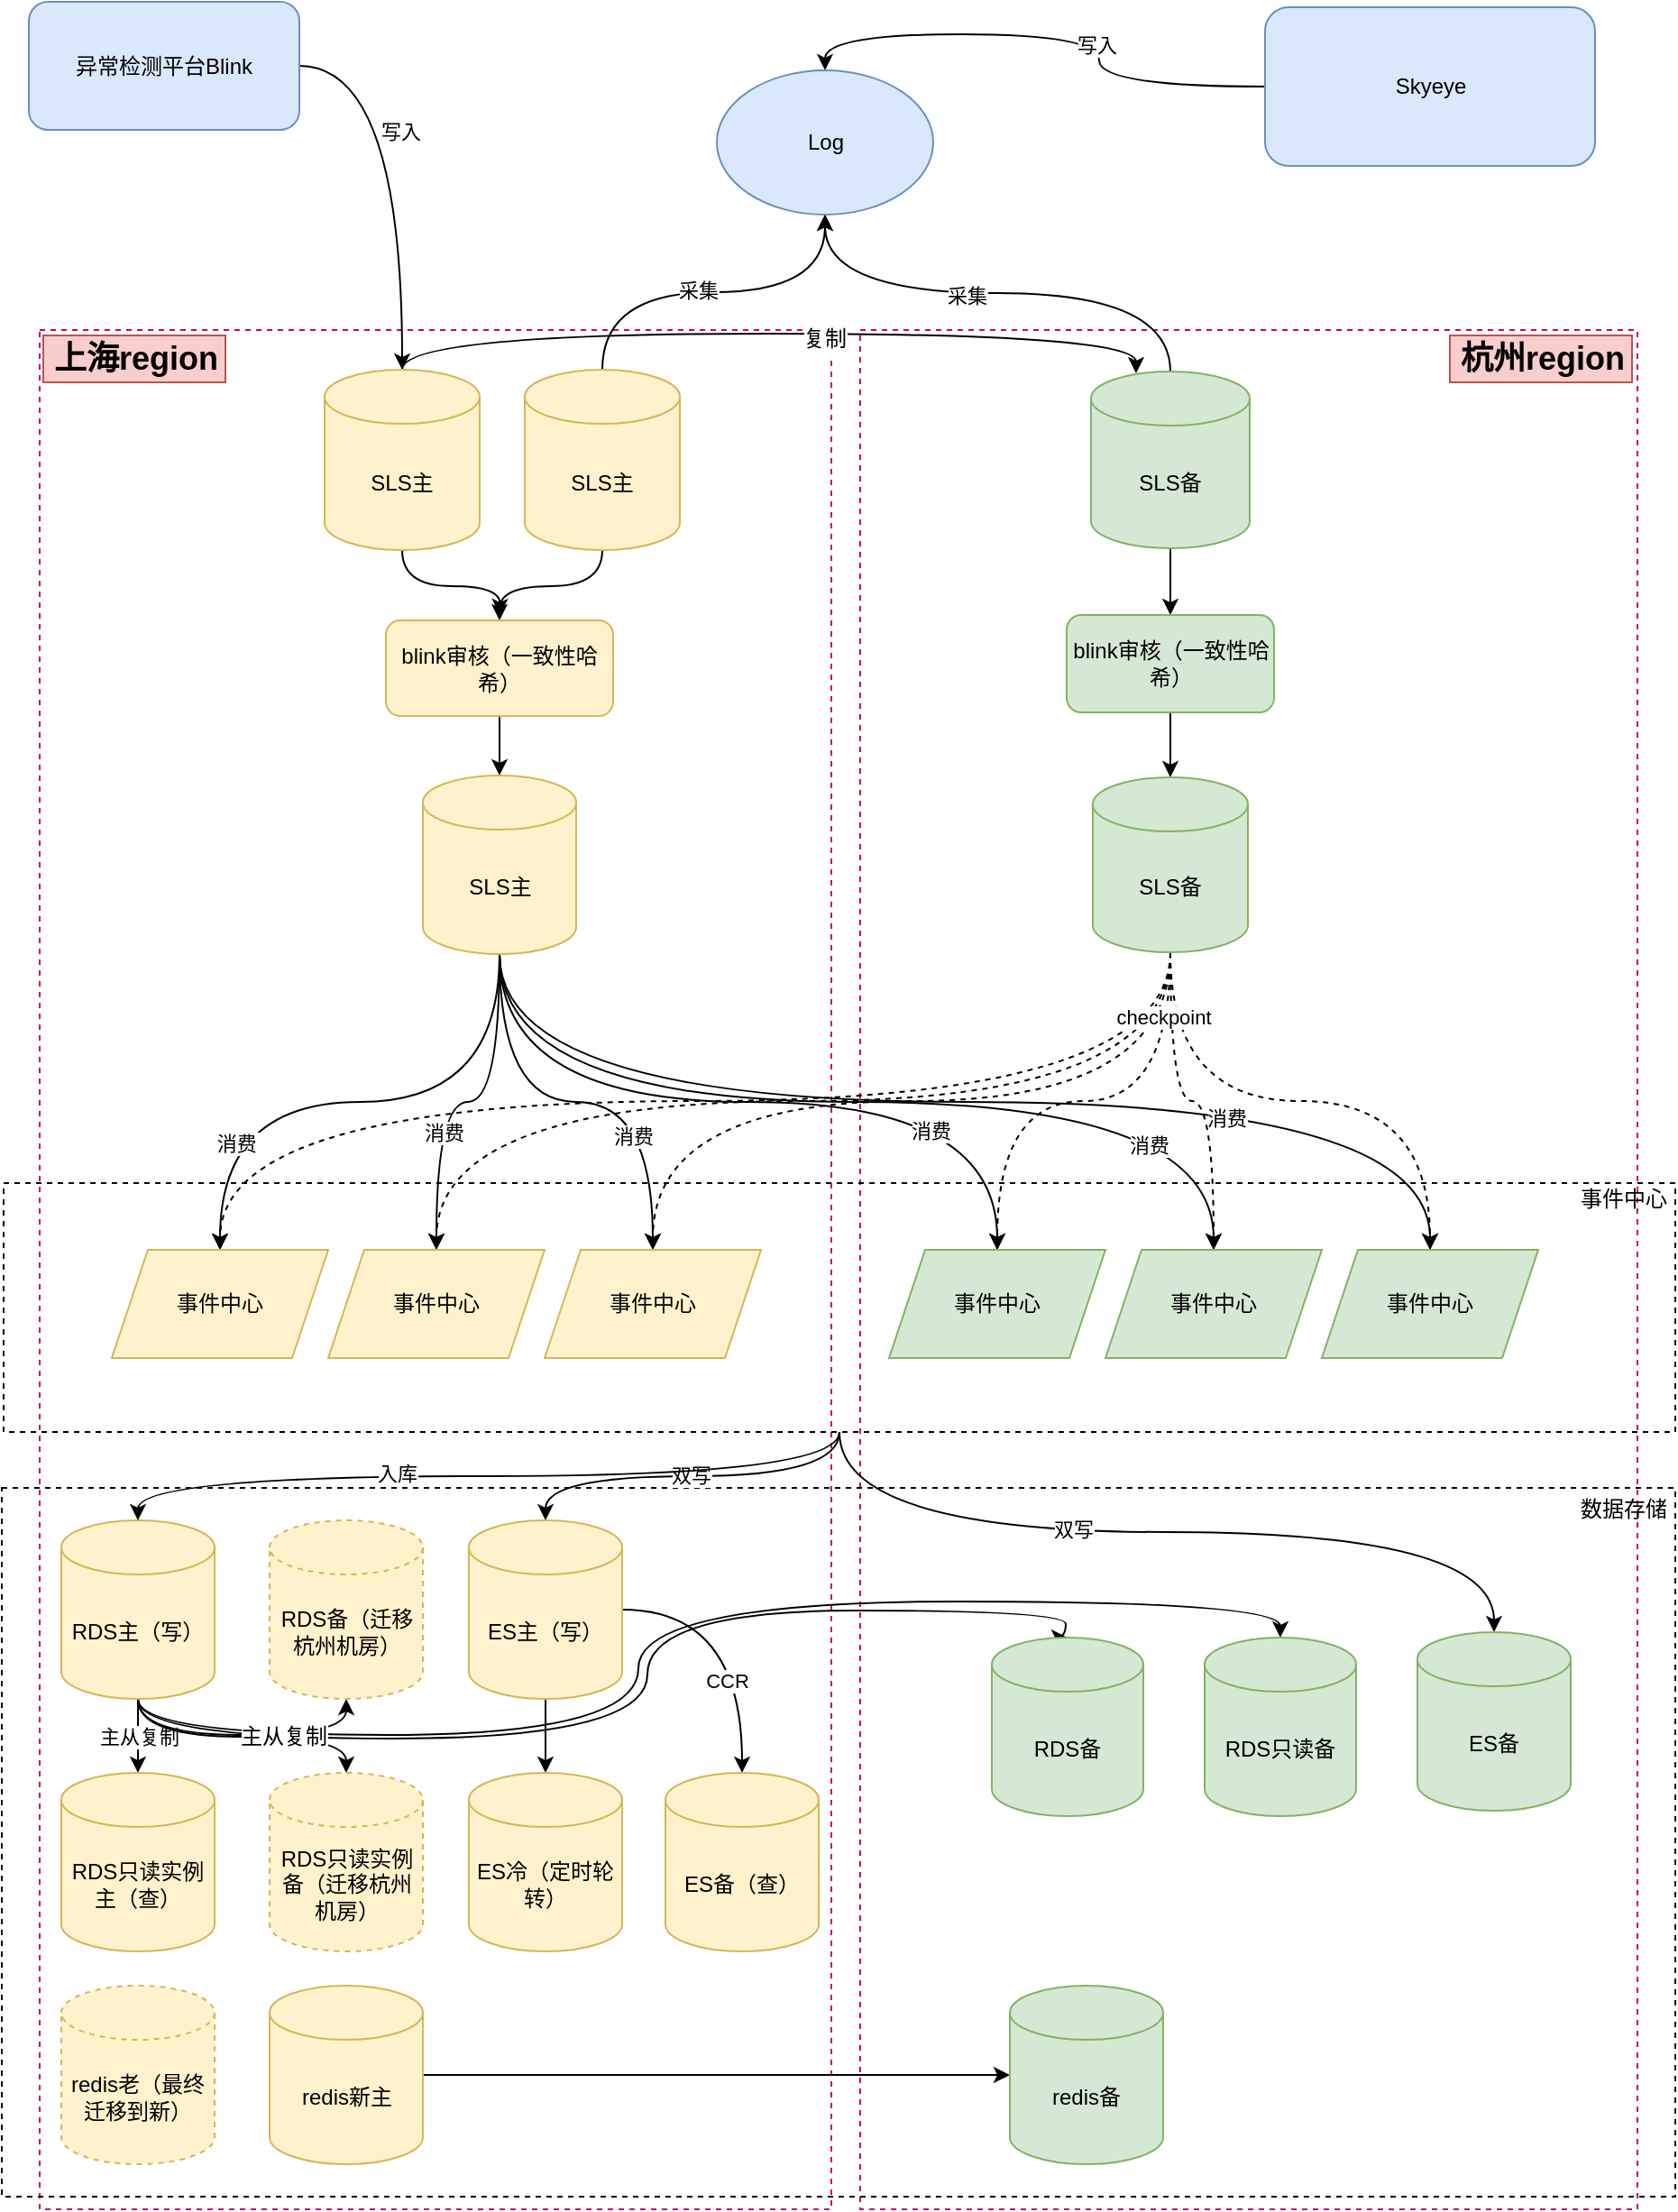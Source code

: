 <mxfile version="14.0.1" type="github">
  <diagram id="YGv4_1RwUOP4VzlCztjI" name="Page-1">
    <mxGraphModel dx="5366" dy="1131" grid="0" gridSize="10" guides="1" tooltips="1" connect="1" arrows="1" fold="1" page="1" pageScale="1" pageWidth="3300" pageHeight="4681" math="0" shadow="0">
      <root>
        <mxCell id="0" />
        <mxCell id="1" parent="0" />
        <mxCell id="bHPaMt7e9yYwk1tpzeS3-93" value="" style="rounded=0;whiteSpace=wrap;html=1;fillColor=none;dashed=1;strokeColor=#CC0066;" vertex="1" parent="1">
          <mxGeometry x="432" y="698" width="431" height="1042" as="geometry" />
        </mxCell>
        <mxCell id="bHPaMt7e9yYwk1tpzeS3-91" value="" style="rounded=0;whiteSpace=wrap;html=1;fillColor=none;dashed=1;strokeColor=#CC0066;" vertex="1" parent="1">
          <mxGeometry x="-23" y="698" width="439" height="1042" as="geometry" />
        </mxCell>
        <mxCell id="bHPaMt7e9yYwk1tpzeS3-70" value="" style="rounded=0;whiteSpace=wrap;html=1;fillColor=none;dashed=1;" vertex="1" parent="1">
          <mxGeometry x="-44" y="1340" width="928" height="393" as="geometry" />
        </mxCell>
        <mxCell id="bHPaMt7e9yYwk1tpzeS3-12" style="edgeStyle=orthogonalEdgeStyle;curved=1;rounded=0;orthogonalLoop=1;jettySize=auto;html=1;exitX=0.5;exitY=0;exitDx=0;exitDy=0;exitPerimeter=0;entryX=0.5;entryY=1;entryDx=0;entryDy=0;" edge="1" parent="1" source="bHPaMt7e9yYwk1tpzeS3-1" target="bHPaMt7e9yYwk1tpzeS3-10">
          <mxGeometry relative="1" as="geometry" />
        </mxCell>
        <mxCell id="bHPaMt7e9yYwk1tpzeS3-17" value="采集" style="edgeLabel;html=1;align=center;verticalAlign=middle;resizable=0;points=[];" vertex="1" connectable="0" parent="bHPaMt7e9yYwk1tpzeS3-12">
          <mxGeometry x="-0.096" y="2" relative="1" as="geometry">
            <mxPoint x="1" y="1" as="offset" />
          </mxGeometry>
        </mxCell>
        <mxCell id="bHPaMt7e9yYwk1tpzeS3-28" style="edgeStyle=orthogonalEdgeStyle;curved=1;rounded=0;orthogonalLoop=1;jettySize=auto;html=1;entryX=0.5;entryY=0;entryDx=0;entryDy=0;" edge="1" parent="1" source="bHPaMt7e9yYwk1tpzeS3-1" target="bHPaMt7e9yYwk1tpzeS3-24">
          <mxGeometry relative="1" as="geometry" />
        </mxCell>
        <mxCell id="bHPaMt7e9yYwk1tpzeS3-1" value="SLS主" style="shape=cylinder3;whiteSpace=wrap;html=1;boundedLbl=1;backgroundOutline=1;size=15;fillColor=#fff2cc;strokeColor=#d6b656;" vertex="1" parent="1">
          <mxGeometry x="246" y="720" width="86" height="100" as="geometry" />
        </mxCell>
        <mxCell id="bHPaMt7e9yYwk1tpzeS3-14" style="edgeStyle=orthogonalEdgeStyle;curved=1;rounded=0;orthogonalLoop=1;jettySize=auto;html=1;entryX=0.5;entryY=1;entryDx=0;entryDy=0;exitX=0.5;exitY=0;exitDx=0;exitDy=0;exitPerimeter=0;" edge="1" parent="1" source="bHPaMt7e9yYwk1tpzeS3-2" target="bHPaMt7e9yYwk1tpzeS3-10">
          <mxGeometry relative="1" as="geometry" />
        </mxCell>
        <mxCell id="bHPaMt7e9yYwk1tpzeS3-19" value="采集" style="edgeLabel;html=1;align=center;verticalAlign=middle;resizable=0;points=[];" vertex="1" connectable="0" parent="bHPaMt7e9yYwk1tpzeS3-14">
          <mxGeometry x="0.13" y="1" relative="1" as="geometry">
            <mxPoint x="1" as="offset" />
          </mxGeometry>
        </mxCell>
        <mxCell id="bHPaMt7e9yYwk1tpzeS3-30" style="edgeStyle=orthogonalEdgeStyle;curved=1;rounded=0;orthogonalLoop=1;jettySize=auto;html=1;entryX=0.5;entryY=0;entryDx=0;entryDy=0;" edge="1" parent="1" source="bHPaMt7e9yYwk1tpzeS3-2" target="bHPaMt7e9yYwk1tpzeS3-25">
          <mxGeometry relative="1" as="geometry" />
        </mxCell>
        <mxCell id="bHPaMt7e9yYwk1tpzeS3-2" value="SLS备" style="shape=cylinder3;whiteSpace=wrap;html=1;boundedLbl=1;backgroundOutline=1;size=15;fillColor=#d5e8d4;strokeColor=#82b366;" vertex="1" parent="1">
          <mxGeometry x="560" y="721" width="88" height="98" as="geometry" />
        </mxCell>
        <mxCell id="bHPaMt7e9yYwk1tpzeS3-9" style="edgeStyle=orthogonalEdgeStyle;curved=1;rounded=0;orthogonalLoop=1;jettySize=auto;html=1;entryX=0.5;entryY=0;entryDx=0;entryDy=0;entryPerimeter=0;" edge="1" parent="1" source="bHPaMt7e9yYwk1tpzeS3-4" target="bHPaMt7e9yYwk1tpzeS3-100">
          <mxGeometry relative="1" as="geometry">
            <mxPoint x="232" y="562" as="targetPoint" />
          </mxGeometry>
        </mxCell>
        <mxCell id="bHPaMt7e9yYwk1tpzeS3-15" value="写入" style="edgeLabel;html=1;align=center;verticalAlign=middle;resizable=0;points=[];" vertex="1" connectable="0" parent="bHPaMt7e9yYwk1tpzeS3-9">
          <mxGeometry x="-0.177" y="-1" relative="1" as="geometry">
            <mxPoint as="offset" />
          </mxGeometry>
        </mxCell>
        <mxCell id="bHPaMt7e9yYwk1tpzeS3-4" value="异常检测平台Blink" style="rounded=1;whiteSpace=wrap;html=1;fillColor=#dae8fc;strokeColor=#6c8ebf;" vertex="1" parent="1">
          <mxGeometry x="-29" y="516" width="150" height="71" as="geometry" />
        </mxCell>
        <mxCell id="bHPaMt7e9yYwk1tpzeS3-11" style="edgeStyle=orthogonalEdgeStyle;curved=1;rounded=0;orthogonalLoop=1;jettySize=auto;html=1;entryX=0.5;entryY=0;entryDx=0;entryDy=0;" edge="1" parent="1" source="bHPaMt7e9yYwk1tpzeS3-5" target="bHPaMt7e9yYwk1tpzeS3-10">
          <mxGeometry relative="1" as="geometry" />
        </mxCell>
        <mxCell id="bHPaMt7e9yYwk1tpzeS3-16" value="写入" style="edgeLabel;html=1;align=center;verticalAlign=middle;resizable=0;points=[];" vertex="1" connectable="0" parent="bHPaMt7e9yYwk1tpzeS3-11">
          <mxGeometry x="-0.216" y="2" relative="1" as="geometry">
            <mxPoint as="offset" />
          </mxGeometry>
        </mxCell>
        <mxCell id="bHPaMt7e9yYwk1tpzeS3-5" value="Skyeye" style="rounded=1;whiteSpace=wrap;html=1;fillColor=#dae8fc;strokeColor=#6c8ebf;" vertex="1" parent="1">
          <mxGeometry x="656.5" y="519" width="183" height="88" as="geometry" />
        </mxCell>
        <mxCell id="bHPaMt7e9yYwk1tpzeS3-10" value="Log" style="ellipse;whiteSpace=wrap;html=1;fillColor=#dae8fc;strokeColor=#6c8ebf;" vertex="1" parent="1">
          <mxGeometry x="352.5" y="554" width="120" height="80" as="geometry" />
        </mxCell>
        <mxCell id="bHPaMt7e9yYwk1tpzeS3-29" style="edgeStyle=orthogonalEdgeStyle;curved=1;rounded=0;orthogonalLoop=1;jettySize=auto;html=1;entryX=0.5;entryY=0;entryDx=0;entryDy=0;entryPerimeter=0;" edge="1" parent="1" source="bHPaMt7e9yYwk1tpzeS3-24" target="bHPaMt7e9yYwk1tpzeS3-26">
          <mxGeometry relative="1" as="geometry" />
        </mxCell>
        <mxCell id="bHPaMt7e9yYwk1tpzeS3-24" value="blink审核（一致性哈希）" style="rounded=1;whiteSpace=wrap;html=1;fillColor=#fff2cc;strokeColor=#d6b656;" vertex="1" parent="1">
          <mxGeometry x="169" y="859" width="126" height="53" as="geometry" />
        </mxCell>
        <mxCell id="bHPaMt7e9yYwk1tpzeS3-31" style="edgeStyle=orthogonalEdgeStyle;curved=1;rounded=0;orthogonalLoop=1;jettySize=auto;html=1;entryX=0.5;entryY=0;entryDx=0;entryDy=0;entryPerimeter=0;" edge="1" parent="1" source="bHPaMt7e9yYwk1tpzeS3-25" target="bHPaMt7e9yYwk1tpzeS3-27">
          <mxGeometry relative="1" as="geometry" />
        </mxCell>
        <mxCell id="bHPaMt7e9yYwk1tpzeS3-25" value="blink审核（一致性哈希）" style="rounded=1;whiteSpace=wrap;html=1;fillColor=#d5e8d4;strokeColor=#82b366;" vertex="1" parent="1">
          <mxGeometry x="546.5" y="856" width="115" height="54" as="geometry" />
        </mxCell>
        <mxCell id="bHPaMt7e9yYwk1tpzeS3-38" style="edgeStyle=orthogonalEdgeStyle;curved=1;rounded=0;orthogonalLoop=1;jettySize=auto;html=1;entryX=0.5;entryY=0;entryDx=0;entryDy=0;exitX=0.5;exitY=1;exitDx=0;exitDy=0;exitPerimeter=0;" edge="1" parent="1" source="bHPaMt7e9yYwk1tpzeS3-26" target="bHPaMt7e9yYwk1tpzeS3-32">
          <mxGeometry relative="1" as="geometry" />
        </mxCell>
        <mxCell id="bHPaMt7e9yYwk1tpzeS3-51" value="消费&amp;nbsp; &amp;nbsp; &amp;nbsp;&amp;nbsp;" style="edgeLabel;html=1;align=center;verticalAlign=middle;resizable=0;points=[];" vertex="1" connectable="0" parent="bHPaMt7e9yYwk1tpzeS3-38">
          <mxGeometry x="0.629" y="18" relative="1" as="geometry">
            <mxPoint as="offset" />
          </mxGeometry>
        </mxCell>
        <mxCell id="bHPaMt7e9yYwk1tpzeS3-39" style="edgeStyle=orthogonalEdgeStyle;curved=1;rounded=0;orthogonalLoop=1;jettySize=auto;html=1;" edge="1" parent="1" source="bHPaMt7e9yYwk1tpzeS3-26" target="bHPaMt7e9yYwk1tpzeS3-33">
          <mxGeometry relative="1" as="geometry" />
        </mxCell>
        <mxCell id="bHPaMt7e9yYwk1tpzeS3-50" value="消费" style="edgeLabel;html=1;align=center;verticalAlign=middle;resizable=0;points=[];" vertex="1" connectable="0" parent="bHPaMt7e9yYwk1tpzeS3-39">
          <mxGeometry x="0.348" y="4" relative="1" as="geometry">
            <mxPoint as="offset" />
          </mxGeometry>
        </mxCell>
        <mxCell id="bHPaMt7e9yYwk1tpzeS3-40" style="edgeStyle=orthogonalEdgeStyle;curved=1;rounded=0;orthogonalLoop=1;jettySize=auto;html=1;entryX=0.5;entryY=0;entryDx=0;entryDy=0;" edge="1" parent="1" source="bHPaMt7e9yYwk1tpzeS3-26" target="bHPaMt7e9yYwk1tpzeS3-34">
          <mxGeometry relative="1" as="geometry" />
        </mxCell>
        <mxCell id="bHPaMt7e9yYwk1tpzeS3-49" value="消费" style="edgeLabel;html=1;align=center;verticalAlign=middle;resizable=0;points=[];" vertex="1" connectable="0" parent="bHPaMt7e9yYwk1tpzeS3-40">
          <mxGeometry x="0.494" y="-11" relative="1" as="geometry">
            <mxPoint as="offset" />
          </mxGeometry>
        </mxCell>
        <mxCell id="bHPaMt7e9yYwk1tpzeS3-41" style="edgeStyle=orthogonalEdgeStyle;curved=1;rounded=0;orthogonalLoop=1;jettySize=auto;html=1;entryX=0.5;entryY=0;entryDx=0;entryDy=0;exitX=0.5;exitY=1;exitDx=0;exitDy=0;exitPerimeter=0;" edge="1" parent="1" source="bHPaMt7e9yYwk1tpzeS3-26" target="bHPaMt7e9yYwk1tpzeS3-35">
          <mxGeometry relative="1" as="geometry" />
        </mxCell>
        <mxCell id="bHPaMt7e9yYwk1tpzeS3-48" value="消费" style="edgeLabel;html=1;align=center;verticalAlign=middle;resizable=0;points=[];" vertex="1" connectable="0" parent="bHPaMt7e9yYwk1tpzeS3-41">
          <mxGeometry x="0.458" y="-16" relative="1" as="geometry">
            <mxPoint as="offset" />
          </mxGeometry>
        </mxCell>
        <mxCell id="bHPaMt7e9yYwk1tpzeS3-42" style="edgeStyle=orthogonalEdgeStyle;curved=1;rounded=0;orthogonalLoop=1;jettySize=auto;html=1;exitX=0.5;exitY=1;exitDx=0;exitDy=0;exitPerimeter=0;" edge="1" parent="1" source="bHPaMt7e9yYwk1tpzeS3-26" target="bHPaMt7e9yYwk1tpzeS3-36">
          <mxGeometry relative="1" as="geometry" />
        </mxCell>
        <mxCell id="bHPaMt7e9yYwk1tpzeS3-47" value="消费" style="edgeLabel;html=1;align=center;verticalAlign=middle;resizable=0;points=[];" vertex="1" connectable="0" parent="bHPaMt7e9yYwk1tpzeS3-42">
          <mxGeometry x="0.577" y="-24" relative="1" as="geometry">
            <mxPoint as="offset" />
          </mxGeometry>
        </mxCell>
        <mxCell id="bHPaMt7e9yYwk1tpzeS3-43" style="edgeStyle=orthogonalEdgeStyle;curved=1;rounded=0;orthogonalLoop=1;jettySize=auto;html=1;exitX=0.5;exitY=1;exitDx=0;exitDy=0;exitPerimeter=0;" edge="1" parent="1" source="bHPaMt7e9yYwk1tpzeS3-26" target="bHPaMt7e9yYwk1tpzeS3-37">
          <mxGeometry relative="1" as="geometry" />
        </mxCell>
        <mxCell id="bHPaMt7e9yYwk1tpzeS3-46" value="消费" style="edgeLabel;html=1;align=center;verticalAlign=middle;resizable=0;points=[];" vertex="1" connectable="0" parent="bHPaMt7e9yYwk1tpzeS3-43">
          <mxGeometry x="0.425" y="-9" relative="1" as="geometry">
            <mxPoint as="offset" />
          </mxGeometry>
        </mxCell>
        <mxCell id="bHPaMt7e9yYwk1tpzeS3-26" value="SLS主" style="shape=cylinder3;whiteSpace=wrap;html=1;boundedLbl=1;backgroundOutline=1;size=15;fillColor=#fff2cc;strokeColor=#d6b656;" vertex="1" parent="1">
          <mxGeometry x="189.5" y="945" width="85" height="99" as="geometry" />
        </mxCell>
        <mxCell id="bHPaMt7e9yYwk1tpzeS3-52" style="edgeStyle=orthogonalEdgeStyle;curved=1;rounded=0;orthogonalLoop=1;jettySize=auto;html=1;exitX=0.5;exitY=1;exitDx=0;exitDy=0;exitPerimeter=0;dashed=1;" edge="1" parent="1" source="bHPaMt7e9yYwk1tpzeS3-27" target="bHPaMt7e9yYwk1tpzeS3-32">
          <mxGeometry relative="1" as="geometry" />
        </mxCell>
        <mxCell id="bHPaMt7e9yYwk1tpzeS3-54" style="edgeStyle=orthogonalEdgeStyle;curved=1;rounded=0;orthogonalLoop=1;jettySize=auto;html=1;entryX=0.5;entryY=0;entryDx=0;entryDy=0;dashed=1;strokeWidth=1;exitX=0.5;exitY=1;exitDx=0;exitDy=0;exitPerimeter=0;" edge="1" parent="1" source="bHPaMt7e9yYwk1tpzeS3-27" target="bHPaMt7e9yYwk1tpzeS3-33">
          <mxGeometry relative="1" as="geometry" />
        </mxCell>
        <mxCell id="bHPaMt7e9yYwk1tpzeS3-55" style="edgeStyle=orthogonalEdgeStyle;curved=1;rounded=0;orthogonalLoop=1;jettySize=auto;html=1;entryX=0.5;entryY=0;entryDx=0;entryDy=0;dashed=1;strokeWidth=1;exitX=0.5;exitY=1;exitDx=0;exitDy=0;exitPerimeter=0;" edge="1" parent="1" source="bHPaMt7e9yYwk1tpzeS3-27" target="bHPaMt7e9yYwk1tpzeS3-34">
          <mxGeometry relative="1" as="geometry" />
        </mxCell>
        <mxCell id="bHPaMt7e9yYwk1tpzeS3-56" style="edgeStyle=orthogonalEdgeStyle;curved=1;rounded=0;orthogonalLoop=1;jettySize=auto;html=1;entryX=0.5;entryY=0;entryDx=0;entryDy=0;dashed=1;strokeWidth=1;" edge="1" parent="1" source="bHPaMt7e9yYwk1tpzeS3-27" target="bHPaMt7e9yYwk1tpzeS3-35">
          <mxGeometry relative="1" as="geometry" />
        </mxCell>
        <mxCell id="bHPaMt7e9yYwk1tpzeS3-57" style="edgeStyle=orthogonalEdgeStyle;curved=1;rounded=0;orthogonalLoop=1;jettySize=auto;html=1;entryX=0.5;entryY=0;entryDx=0;entryDy=0;dashed=1;strokeWidth=1;" edge="1" parent="1" source="bHPaMt7e9yYwk1tpzeS3-27" target="bHPaMt7e9yYwk1tpzeS3-36">
          <mxGeometry relative="1" as="geometry" />
        </mxCell>
        <mxCell id="bHPaMt7e9yYwk1tpzeS3-58" style="edgeStyle=orthogonalEdgeStyle;curved=1;rounded=0;orthogonalLoop=1;jettySize=auto;html=1;dashed=1;strokeWidth=1;exitX=0.5;exitY=1;exitDx=0;exitDy=0;exitPerimeter=0;" edge="1" parent="1" source="bHPaMt7e9yYwk1tpzeS3-27" target="bHPaMt7e9yYwk1tpzeS3-37">
          <mxGeometry relative="1" as="geometry" />
        </mxCell>
        <mxCell id="bHPaMt7e9yYwk1tpzeS3-59" value="checkpoint" style="edgeLabel;html=1;align=center;verticalAlign=middle;resizable=0;points=[];" vertex="1" connectable="0" parent="bHPaMt7e9yYwk1tpzeS3-58">
          <mxGeometry x="-0.77" y="5" relative="1" as="geometry">
            <mxPoint x="-9" as="offset" />
          </mxGeometry>
        </mxCell>
        <mxCell id="bHPaMt7e9yYwk1tpzeS3-27" value="SLS备" style="shape=cylinder3;whiteSpace=wrap;html=1;boundedLbl=1;backgroundOutline=1;size=15;fillColor=#d5e8d4;strokeColor=#82b366;" vertex="1" parent="1">
          <mxGeometry x="561" y="946" width="86" height="97" as="geometry" />
        </mxCell>
        <mxCell id="bHPaMt7e9yYwk1tpzeS3-32" value="事件中心" style="shape=parallelogram;perimeter=parallelogramPerimeter;whiteSpace=wrap;html=1;fixedSize=1;fillColor=#fff2cc;strokeColor=#d6b656;" vertex="1" parent="1">
          <mxGeometry x="17" y="1208" width="120" height="60" as="geometry" />
        </mxCell>
        <mxCell id="bHPaMt7e9yYwk1tpzeS3-33" value="事件中心" style="shape=parallelogram;perimeter=parallelogramPerimeter;whiteSpace=wrap;html=1;fixedSize=1;fillColor=#fff2cc;strokeColor=#d6b656;" vertex="1" parent="1">
          <mxGeometry x="137" y="1208" width="120" height="60" as="geometry" />
        </mxCell>
        <mxCell id="bHPaMt7e9yYwk1tpzeS3-34" value="事件中心" style="shape=parallelogram;perimeter=parallelogramPerimeter;whiteSpace=wrap;html=1;fixedSize=1;fillColor=#fff2cc;strokeColor=#d6b656;" vertex="1" parent="1">
          <mxGeometry x="257" y="1208" width="120" height="60" as="geometry" />
        </mxCell>
        <mxCell id="bHPaMt7e9yYwk1tpzeS3-35" value="事件中心" style="shape=parallelogram;perimeter=parallelogramPerimeter;whiteSpace=wrap;html=1;fixedSize=1;fillColor=#d5e8d4;strokeColor=#82b366;" vertex="1" parent="1">
          <mxGeometry x="448" y="1208" width="120" height="60" as="geometry" />
        </mxCell>
        <mxCell id="bHPaMt7e9yYwk1tpzeS3-36" value="事件中心" style="shape=parallelogram;perimeter=parallelogramPerimeter;whiteSpace=wrap;html=1;fixedSize=1;fillColor=#d5e8d4;strokeColor=#82b366;" vertex="1" parent="1">
          <mxGeometry x="568" y="1208" width="120" height="60" as="geometry" />
        </mxCell>
        <mxCell id="bHPaMt7e9yYwk1tpzeS3-37" value="事件中心" style="shape=parallelogram;perimeter=parallelogramPerimeter;whiteSpace=wrap;html=1;fixedSize=1;fillColor=#d5e8d4;strokeColor=#82b366;" vertex="1" parent="1">
          <mxGeometry x="688" y="1208" width="120" height="60" as="geometry" />
        </mxCell>
        <mxCell id="bHPaMt7e9yYwk1tpzeS3-74" value="主从复制" style="edgeStyle=orthogonalEdgeStyle;curved=1;rounded=0;orthogonalLoop=1;jettySize=auto;html=1;strokeWidth=1;" edge="1" parent="1" source="bHPaMt7e9yYwk1tpzeS3-61" target="bHPaMt7e9yYwk1tpzeS3-64">
          <mxGeometry relative="1" as="geometry" />
        </mxCell>
        <mxCell id="bHPaMt7e9yYwk1tpzeS3-75" style="edgeStyle=orthogonalEdgeStyle;curved=1;rounded=0;orthogonalLoop=1;jettySize=auto;html=1;strokeWidth=1;" edge="1" parent="1" source="bHPaMt7e9yYwk1tpzeS3-61" target="bHPaMt7e9yYwk1tpzeS3-67">
          <mxGeometry relative="1" as="geometry">
            <Array as="points">
              <mxPoint x="32" y="1478" />
              <mxPoint x="147" y="1478" />
            </Array>
          </mxGeometry>
        </mxCell>
        <mxCell id="bHPaMt7e9yYwk1tpzeS3-76" style="edgeStyle=orthogonalEdgeStyle;curved=1;rounded=0;orthogonalLoop=1;jettySize=auto;html=1;entryX=0.5;entryY=1;entryDx=0;entryDy=0;entryPerimeter=0;strokeWidth=1;exitX=0.5;exitY=1;exitDx=0;exitDy=0;exitPerimeter=0;" edge="1" parent="1" source="bHPaMt7e9yYwk1tpzeS3-61" target="bHPaMt7e9yYwk1tpzeS3-63">
          <mxGeometry relative="1" as="geometry" />
        </mxCell>
        <mxCell id="bHPaMt7e9yYwk1tpzeS3-108" style="edgeStyle=orthogonalEdgeStyle;curved=1;rounded=0;orthogonalLoop=1;jettySize=auto;html=1;exitX=0.5;exitY=1;exitDx=0;exitDy=0;exitPerimeter=0;entryX=0.5;entryY=0;entryDx=0;entryDy=0;entryPerimeter=0;strokeWidth=1;fontSize=18;" edge="1" parent="1" source="bHPaMt7e9yYwk1tpzeS3-61" target="bHPaMt7e9yYwk1tpzeS3-62">
          <mxGeometry relative="1" as="geometry">
            <Array as="points">
              <mxPoint x="32" y="1479" />
              <mxPoint x="314" y="1479" />
              <mxPoint x="314" y="1408" />
              <mxPoint x="546" y="1408" />
            </Array>
          </mxGeometry>
        </mxCell>
        <mxCell id="bHPaMt7e9yYwk1tpzeS3-111" style="edgeStyle=orthogonalEdgeStyle;curved=1;rounded=0;orthogonalLoop=1;jettySize=auto;html=1;entryX=0.5;entryY=0;entryDx=0;entryDy=0;entryPerimeter=0;strokeWidth=1;fontSize=18;exitX=0.5;exitY=1;exitDx=0;exitDy=0;exitPerimeter=0;" edge="1" parent="1" source="bHPaMt7e9yYwk1tpzeS3-61" target="bHPaMt7e9yYwk1tpzeS3-110">
          <mxGeometry relative="1" as="geometry">
            <Array as="points">
              <mxPoint x="32" y="1477" />
              <mxPoint x="309" y="1477" />
              <mxPoint x="309" y="1403" />
              <mxPoint x="665" y="1403" />
            </Array>
          </mxGeometry>
        </mxCell>
        <mxCell id="bHPaMt7e9yYwk1tpzeS3-112" value="&lt;font style=&quot;font-size: 12px&quot;&gt;主从复制&lt;/font&gt;" style="edgeLabel;html=1;align=center;verticalAlign=middle;resizable=0;points=[];fontSize=18;" vertex="1" connectable="0" parent="bHPaMt7e9yYwk1tpzeS3-111">
          <mxGeometry x="-0.731" y="1" relative="1" as="geometry">
            <mxPoint as="offset" />
          </mxGeometry>
        </mxCell>
        <mxCell id="bHPaMt7e9yYwk1tpzeS3-61" value="RDS主（写）" style="shape=cylinder3;whiteSpace=wrap;html=1;boundedLbl=1;backgroundOutline=1;size=15;fillColor=#fff2cc;strokeColor=#d6b656;" vertex="1" parent="1">
          <mxGeometry x="-11" y="1358" width="85" height="99" as="geometry" />
        </mxCell>
        <mxCell id="bHPaMt7e9yYwk1tpzeS3-62" value="RDS备" style="shape=cylinder3;whiteSpace=wrap;html=1;boundedLbl=1;backgroundOutline=1;size=15;fillColor=#d5e8d4;strokeColor=#82b366;" vertex="1" parent="1">
          <mxGeometry x="505" y="1423" width="84" height="99" as="geometry" />
        </mxCell>
        <mxCell id="bHPaMt7e9yYwk1tpzeS3-63" value="RDS备（迁移杭州机房）" style="shape=cylinder3;whiteSpace=wrap;html=1;boundedLbl=1;backgroundOutline=1;size=15;fillColor=#fff2cc;strokeColor=#d6b656;dashed=1;" vertex="1" parent="1">
          <mxGeometry x="104.5" y="1358" width="85" height="99" as="geometry" />
        </mxCell>
        <mxCell id="bHPaMt7e9yYwk1tpzeS3-64" value="RDS只读实例主（查）" style="shape=cylinder3;whiteSpace=wrap;html=1;boundedLbl=1;backgroundOutline=1;size=15;fillColor=#fff2cc;strokeColor=#d6b656;" vertex="1" parent="1">
          <mxGeometry x="-11" y="1498" width="85" height="99" as="geometry" />
        </mxCell>
        <mxCell id="bHPaMt7e9yYwk1tpzeS3-82" style="edgeStyle=orthogonalEdgeStyle;curved=1;rounded=0;orthogonalLoop=1;jettySize=auto;html=1;strokeWidth=1;" edge="1" parent="1" source="bHPaMt7e9yYwk1tpzeS3-65" target="bHPaMt7e9yYwk1tpzeS3-68">
          <mxGeometry relative="1" as="geometry" />
        </mxCell>
        <mxCell id="bHPaMt7e9yYwk1tpzeS3-85" value="双写" style="edgeLabel;html=1;align=center;verticalAlign=middle;resizable=0;points=[];" vertex="1" connectable="0" parent="bHPaMt7e9yYwk1tpzeS3-82">
          <mxGeometry x="0.022" y="-1" relative="1" as="geometry">
            <mxPoint x="1" as="offset" />
          </mxGeometry>
        </mxCell>
        <mxCell id="bHPaMt7e9yYwk1tpzeS3-83" style="edgeStyle=orthogonalEdgeStyle;curved=1;rounded=0;orthogonalLoop=1;jettySize=auto;html=1;strokeWidth=1;" edge="1" parent="1" source="bHPaMt7e9yYwk1tpzeS3-65" target="bHPaMt7e9yYwk1tpzeS3-81">
          <mxGeometry relative="1" as="geometry" />
        </mxCell>
        <mxCell id="bHPaMt7e9yYwk1tpzeS3-84" value="双写" style="edgeLabel;html=1;align=center;verticalAlign=middle;resizable=0;points=[];" vertex="1" connectable="0" parent="bHPaMt7e9yYwk1tpzeS3-83">
          <mxGeometry x="-0.224" y="3" relative="1" as="geometry">
            <mxPoint x="1" y="1" as="offset" />
          </mxGeometry>
        </mxCell>
        <mxCell id="bHPaMt7e9yYwk1tpzeS3-89" style="edgeStyle=orthogonalEdgeStyle;curved=1;rounded=0;orthogonalLoop=1;jettySize=auto;html=1;strokeWidth=1;" edge="1" parent="1" source="bHPaMt7e9yYwk1tpzeS3-65" target="bHPaMt7e9yYwk1tpzeS3-61">
          <mxGeometry relative="1" as="geometry" />
        </mxCell>
        <mxCell id="bHPaMt7e9yYwk1tpzeS3-90" value="入库" style="edgeLabel;html=1;align=center;verticalAlign=middle;resizable=0;points=[];" vertex="1" connectable="0" parent="bHPaMt7e9yYwk1tpzeS3-89">
          <mxGeometry x="0.237" y="-2" relative="1" as="geometry">
            <mxPoint x="1" as="offset" />
          </mxGeometry>
        </mxCell>
        <mxCell id="bHPaMt7e9yYwk1tpzeS3-65" value="" style="rounded=0;whiteSpace=wrap;html=1;fillColor=none;dashed=1;" vertex="1" parent="1">
          <mxGeometry x="-43" y="1171" width="927" height="138" as="geometry" />
        </mxCell>
        <mxCell id="bHPaMt7e9yYwk1tpzeS3-66" value="事件中心" style="text;html=1;align=center;verticalAlign=middle;resizable=0;points=[];autosize=1;" vertex="1" parent="1">
          <mxGeometry x="826" y="1171" width="58" height="18" as="geometry" />
        </mxCell>
        <mxCell id="bHPaMt7e9yYwk1tpzeS3-67" value="RDS只读实例备（迁移杭州机房）" style="shape=cylinder3;whiteSpace=wrap;html=1;boundedLbl=1;backgroundOutline=1;size=15;fillColor=#fff2cc;strokeColor=#d6b656;dashed=1;" vertex="1" parent="1">
          <mxGeometry x="104.5" y="1498" width="85" height="99" as="geometry" />
        </mxCell>
        <mxCell id="bHPaMt7e9yYwk1tpzeS3-79" style="edgeStyle=orthogonalEdgeStyle;curved=1;rounded=0;orthogonalLoop=1;jettySize=auto;html=1;entryX=0.5;entryY=0;entryDx=0;entryDy=0;entryPerimeter=0;strokeWidth=1;" edge="1" parent="1" source="bHPaMt7e9yYwk1tpzeS3-68" target="bHPaMt7e9yYwk1tpzeS3-69">
          <mxGeometry relative="1" as="geometry" />
        </mxCell>
        <mxCell id="bHPaMt7e9yYwk1tpzeS3-80" value="CCR" style="edgeLabel;html=1;align=center;verticalAlign=middle;resizable=0;points=[];" vertex="1" connectable="0" parent="bHPaMt7e9yYwk1tpzeS3-79">
          <mxGeometry x="-0.186" relative="1" as="geometry">
            <mxPoint x="-6" y="39.5" as="offset" />
          </mxGeometry>
        </mxCell>
        <mxCell id="bHPaMt7e9yYwk1tpzeS3-86" style="edgeStyle=orthogonalEdgeStyle;curved=1;rounded=0;orthogonalLoop=1;jettySize=auto;html=1;strokeWidth=1;" edge="1" parent="1" source="bHPaMt7e9yYwk1tpzeS3-68" target="bHPaMt7e9yYwk1tpzeS3-78">
          <mxGeometry relative="1" as="geometry" />
        </mxCell>
        <mxCell id="bHPaMt7e9yYwk1tpzeS3-68" value="ES主（写）" style="shape=cylinder3;whiteSpace=wrap;html=1;boundedLbl=1;backgroundOutline=1;size=15;fillColor=#fff2cc;strokeColor=#d6b656;" vertex="1" parent="1">
          <mxGeometry x="215" y="1358" width="85" height="99" as="geometry" />
        </mxCell>
        <mxCell id="bHPaMt7e9yYwk1tpzeS3-69" value="ES备（查）" style="shape=cylinder3;whiteSpace=wrap;html=1;boundedLbl=1;backgroundOutline=1;size=15;fillColor=#fff2cc;strokeColor=#d6b656;" vertex="1" parent="1">
          <mxGeometry x="324" y="1498" width="85" height="99" as="geometry" />
        </mxCell>
        <mxCell id="bHPaMt7e9yYwk1tpzeS3-71" value="数据存储" style="text;html=1;align=center;verticalAlign=middle;resizable=0;points=[];autosize=1;" vertex="1" parent="1">
          <mxGeometry x="826" y="1343" width="58" height="18" as="geometry" />
        </mxCell>
        <mxCell id="bHPaMt7e9yYwk1tpzeS3-78" value="ES冷（定时轮转）" style="shape=cylinder3;whiteSpace=wrap;html=1;boundedLbl=1;backgroundOutline=1;size=15;fillColor=#fff2cc;strokeColor=#d6b656;" vertex="1" parent="1">
          <mxGeometry x="215" y="1498" width="85" height="99" as="geometry" />
        </mxCell>
        <mxCell id="bHPaMt7e9yYwk1tpzeS3-81" value="ES备" style="shape=cylinder3;whiteSpace=wrap;html=1;boundedLbl=1;backgroundOutline=1;size=15;fillColor=#d5e8d4;strokeColor=#82b366;" vertex="1" parent="1">
          <mxGeometry x="741" y="1420" width="85" height="99" as="geometry" />
        </mxCell>
        <mxCell id="bHPaMt7e9yYwk1tpzeS3-94" value="上海region" style="text;html=1;align=center;verticalAlign=middle;resizable=0;points=[];autosize=1;fillColor=#f8cecc;strokeColor=#b85450;fontStyle=1;fontSize=18;" vertex="1" parent="1">
          <mxGeometry x="-21" y="701" width="101" height="26" as="geometry" />
        </mxCell>
        <mxCell id="bHPaMt7e9yYwk1tpzeS3-95" value="杭州region" style="text;html=1;align=center;verticalAlign=middle;resizable=0;points=[];autosize=1;fillColor=#f8cecc;strokeColor=#b85450;fontStyle=1;fontSize=18;" vertex="1" parent="1">
          <mxGeometry x="759" y="701" width="101" height="26" as="geometry" />
        </mxCell>
        <mxCell id="bHPaMt7e9yYwk1tpzeS3-98" value="redis老（最终迁移到新）" style="shape=cylinder3;whiteSpace=wrap;html=1;boundedLbl=1;backgroundOutline=1;size=15;fillColor=#fff2cc;strokeColor=#d6b656;dashed=1;" vertex="1" parent="1">
          <mxGeometry x="-11" y="1616" width="85" height="99" as="geometry" />
        </mxCell>
        <mxCell id="bHPaMt7e9yYwk1tpzeS3-107" style="edgeStyle=orthogonalEdgeStyle;curved=1;rounded=0;orthogonalLoop=1;jettySize=auto;html=1;strokeWidth=1;fontSize=18;" edge="1" parent="1" source="bHPaMt7e9yYwk1tpzeS3-99" target="bHPaMt7e9yYwk1tpzeS3-106">
          <mxGeometry relative="1" as="geometry" />
        </mxCell>
        <mxCell id="bHPaMt7e9yYwk1tpzeS3-99" value="redis新主" style="shape=cylinder3;whiteSpace=wrap;html=1;boundedLbl=1;backgroundOutline=1;size=15;fillColor=#fff2cc;strokeColor=#d6b656;" vertex="1" parent="1">
          <mxGeometry x="104.5" y="1616" width="85" height="99" as="geometry" />
        </mxCell>
        <mxCell id="bHPaMt7e9yYwk1tpzeS3-101" style="edgeStyle=orthogonalEdgeStyle;curved=1;rounded=0;orthogonalLoop=1;jettySize=auto;html=1;exitX=0.5;exitY=1;exitDx=0;exitDy=0;exitPerimeter=0;strokeWidth=1;fontSize=18;" edge="1" parent="1" source="bHPaMt7e9yYwk1tpzeS3-100">
          <mxGeometry relative="1" as="geometry">
            <mxPoint x="232" y="856" as="targetPoint" />
          </mxGeometry>
        </mxCell>
        <mxCell id="bHPaMt7e9yYwk1tpzeS3-102" style="edgeStyle=orthogonalEdgeStyle;curved=1;rounded=0;orthogonalLoop=1;jettySize=auto;html=1;entryX=0.284;entryY=0.01;entryDx=0;entryDy=0;entryPerimeter=0;strokeWidth=1;fontSize=18;exitX=0.5;exitY=0;exitDx=0;exitDy=0;exitPerimeter=0;" edge="1" parent="1" source="bHPaMt7e9yYwk1tpzeS3-100" target="bHPaMt7e9yYwk1tpzeS3-2">
          <mxGeometry relative="1" as="geometry" />
        </mxCell>
        <mxCell id="bHPaMt7e9yYwk1tpzeS3-103" value="&lt;font style=&quot;font-size: 12px&quot;&gt;复制&lt;/font&gt;" style="edgeLabel;html=1;align=center;verticalAlign=middle;resizable=0;points=[];fontSize=18;" vertex="1" connectable="0" parent="bHPaMt7e9yYwk1tpzeS3-102">
          <mxGeometry x="0.131" y="-1" relative="1" as="geometry">
            <mxPoint as="offset" />
          </mxGeometry>
        </mxCell>
        <mxCell id="bHPaMt7e9yYwk1tpzeS3-100" value="SLS主" style="shape=cylinder3;whiteSpace=wrap;html=1;boundedLbl=1;backgroundOutline=1;size=15;fillColor=#fff2cc;strokeColor=#d6b656;" vertex="1" parent="1">
          <mxGeometry x="135" y="720" width="86" height="100" as="geometry" />
        </mxCell>
        <mxCell id="bHPaMt7e9yYwk1tpzeS3-106" value="redis备" style="shape=cylinder3;whiteSpace=wrap;html=1;boundedLbl=1;backgroundOutline=1;size=15;fillColor=#d5e8d4;strokeColor=#82b366;" vertex="1" parent="1">
          <mxGeometry x="515" y="1616" width="85" height="99" as="geometry" />
        </mxCell>
        <mxCell id="bHPaMt7e9yYwk1tpzeS3-110" value="RDS只读备" style="shape=cylinder3;whiteSpace=wrap;html=1;boundedLbl=1;backgroundOutline=1;size=15;fillColor=#d5e8d4;strokeColor=#82b366;" vertex="1" parent="1">
          <mxGeometry x="623" y="1423" width="84" height="99" as="geometry" />
        </mxCell>
      </root>
    </mxGraphModel>
  </diagram>
</mxfile>
